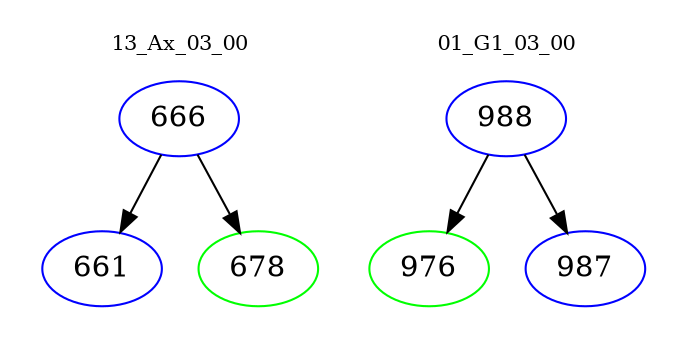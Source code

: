 digraph{
subgraph cluster_0 {
color = white
label = "13_Ax_03_00";
fontsize=10;
T0_666 [label="666", color="blue"]
T0_666 -> T0_661 [color="black"]
T0_661 [label="661", color="blue"]
T0_666 -> T0_678 [color="black"]
T0_678 [label="678", color="green"]
}
subgraph cluster_1 {
color = white
label = "01_G1_03_00";
fontsize=10;
T1_988 [label="988", color="blue"]
T1_988 -> T1_976 [color="black"]
T1_976 [label="976", color="green"]
T1_988 -> T1_987 [color="black"]
T1_987 [label="987", color="blue"]
}
}
